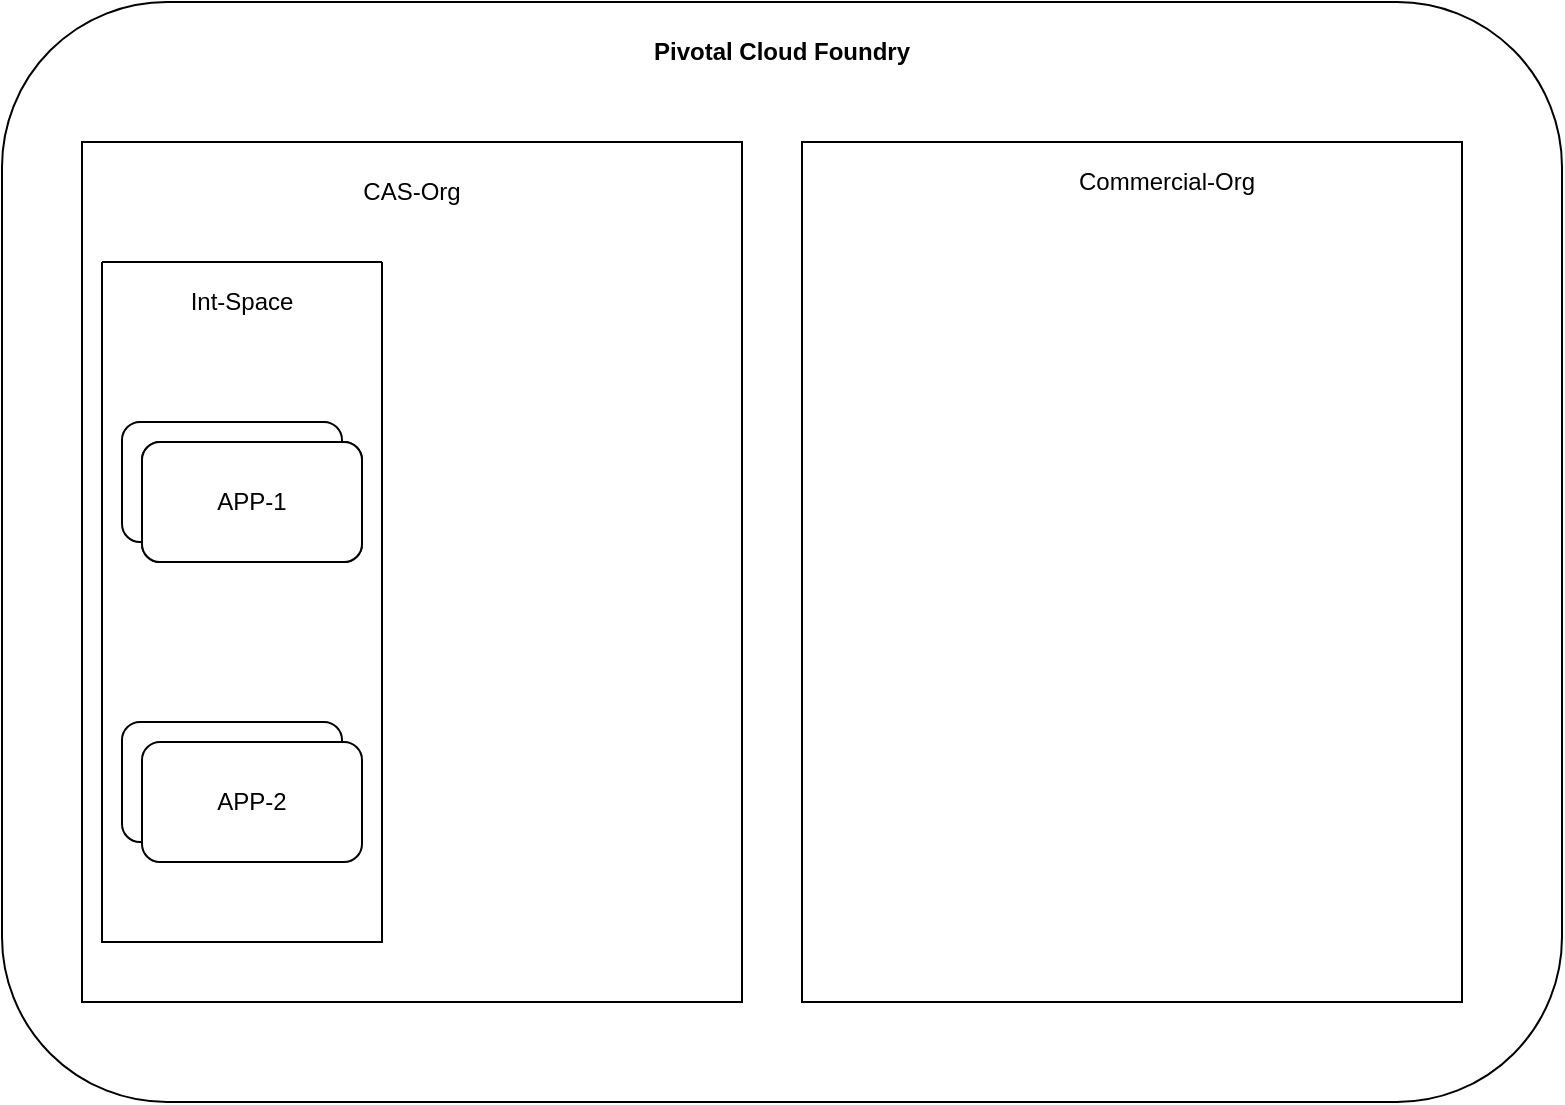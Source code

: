 <mxfile version="22.0.8" type="github">
  <diagram name="Page-1" id="c7558073-3199-34d8-9f00-42111426c3f3">
    <mxGraphModel dx="1508" dy="831" grid="1" gridSize="10" guides="1" tooltips="1" connect="1" arrows="1" fold="1" page="1" pageScale="1" pageWidth="826" pageHeight="1169" background="none" math="0" shadow="0">
      <root>
        <mxCell id="0" />
        <mxCell id="1" parent="0" />
        <mxCell id="iwQB78kQ03cVQPnhjvxc-98" value="" style="group" vertex="1" connectable="0" parent="1">
          <mxGeometry x="20" y="80" width="780" height="550" as="geometry" />
        </mxCell>
        <mxCell id="iwQB78kQ03cVQPnhjvxc-96" value="" style="rounded=1;whiteSpace=wrap;html=1;align=center;" vertex="1" parent="iwQB78kQ03cVQPnhjvxc-98">
          <mxGeometry width="780.0" height="550" as="geometry" />
        </mxCell>
        <mxCell id="iwQB78kQ03cVQPnhjvxc-97" value="&lt;b style=&quot;border-color: var(--border-color); background-color: initial;&quot;&gt;Pivotal Cloud Foundry&lt;/b&gt;" style="text;html=1;strokeColor=none;fillColor=none;align=center;verticalAlign=middle;whiteSpace=wrap;rounded=0;" vertex="1" parent="iwQB78kQ03cVQPnhjvxc-98">
          <mxGeometry x="303.971" y="10" width="172.059" height="30" as="geometry" />
        </mxCell>
        <mxCell id="iwQB78kQ03cVQPnhjvxc-107" value="" style="group" vertex="1" connectable="0" parent="iwQB78kQ03cVQPnhjvxc-98">
          <mxGeometry x="40" y="70" width="330" height="430" as="geometry" />
        </mxCell>
        <mxCell id="iwQB78kQ03cVQPnhjvxc-99" value="" style="rounded=0;whiteSpace=wrap;html=1;" vertex="1" parent="iwQB78kQ03cVQPnhjvxc-107">
          <mxGeometry width="330" height="430" as="geometry" />
        </mxCell>
        <mxCell id="iwQB78kQ03cVQPnhjvxc-105" value="CAS-Org" style="text;html=1;strokeColor=none;fillColor=none;align=center;verticalAlign=middle;whiteSpace=wrap;rounded=0;" vertex="1" parent="iwQB78kQ03cVQPnhjvxc-107">
          <mxGeometry x="135" y="10" width="60" height="30" as="geometry" />
        </mxCell>
        <mxCell id="iwQB78kQ03cVQPnhjvxc-112" value="" style="swimlane;startSize=0;" vertex="1" parent="iwQB78kQ03cVQPnhjvxc-107">
          <mxGeometry x="10" y="60" width="140" height="340" as="geometry">
            <mxRectangle x="10" y="60" width="50" height="40" as="alternateBounds" />
          </mxGeometry>
        </mxCell>
        <mxCell id="iwQB78kQ03cVQPnhjvxc-113" value="Int-Space" style="text;html=1;strokeColor=none;fillColor=none;align=center;verticalAlign=middle;whiteSpace=wrap;rounded=0;" vertex="1" parent="iwQB78kQ03cVQPnhjvxc-112">
          <mxGeometry x="30" width="80" height="40" as="geometry" />
        </mxCell>
        <mxCell id="iwQB78kQ03cVQPnhjvxc-130" value="" style="group;movable=0;resizable=0;rotatable=0;deletable=0;editable=0;locked=1;connectable=0;" vertex="1" connectable="0" parent="iwQB78kQ03cVQPnhjvxc-112">
          <mxGeometry x="10" y="80" width="130" height="80" as="geometry" />
        </mxCell>
        <mxCell id="iwQB78kQ03cVQPnhjvxc-124" value="" style="group;movable=1;resizable=1;rotatable=1;deletable=1;editable=1;locked=0;connectable=1;" vertex="1" connectable="0" parent="iwQB78kQ03cVQPnhjvxc-130">
          <mxGeometry width="120" height="70" as="geometry" />
        </mxCell>
        <mxCell id="iwQB78kQ03cVQPnhjvxc-114" value="APP-1" style="rounded=1;whiteSpace=wrap;html=1;" vertex="1" parent="iwQB78kQ03cVQPnhjvxc-124">
          <mxGeometry width="110" height="60" as="geometry" />
        </mxCell>
        <mxCell id="iwQB78kQ03cVQPnhjvxc-122" value="APP-1" style="rounded=1;whiteSpace=wrap;html=1;" vertex="1" parent="iwQB78kQ03cVQPnhjvxc-124">
          <mxGeometry x="10" y="10" width="110" height="60" as="geometry" />
        </mxCell>
        <mxCell id="iwQB78kQ03cVQPnhjvxc-125" value="" style="group;movable=1;resizable=1;rotatable=1;deletable=1;editable=1;locked=0;connectable=1;" vertex="1" connectable="0" parent="iwQB78kQ03cVQPnhjvxc-130">
          <mxGeometry x="10" y="10" width="120" height="70" as="geometry" />
        </mxCell>
        <mxCell id="iwQB78kQ03cVQPnhjvxc-126" value="APP-1" style="rounded=1;whiteSpace=wrap;html=1;" vertex="1" parent="iwQB78kQ03cVQPnhjvxc-125">
          <mxGeometry width="110" height="60" as="geometry" />
        </mxCell>
        <mxCell id="iwQB78kQ03cVQPnhjvxc-129" value="" style="group;movable=0;resizable=0;rotatable=0;deletable=0;editable=0;locked=1;connectable=0;" vertex="1" connectable="0" parent="iwQB78kQ03cVQPnhjvxc-107">
          <mxGeometry x="20" y="290" width="120" height="70" as="geometry" />
        </mxCell>
        <mxCell id="iwQB78kQ03cVQPnhjvxc-127" value="APP-1" style="rounded=1;whiteSpace=wrap;html=1;" vertex="1" parent="iwQB78kQ03cVQPnhjvxc-129">
          <mxGeometry width="110" height="60" as="geometry" />
        </mxCell>
        <mxCell id="iwQB78kQ03cVQPnhjvxc-128" value="APP-2" style="rounded=1;whiteSpace=wrap;html=1;" vertex="1" parent="iwQB78kQ03cVQPnhjvxc-129">
          <mxGeometry x="10" y="10" width="110" height="60" as="geometry" />
        </mxCell>
        <mxCell id="iwQB78kQ03cVQPnhjvxc-108" value="" style="group" vertex="1" connectable="0" parent="iwQB78kQ03cVQPnhjvxc-98">
          <mxGeometry x="400" y="70" width="330" height="430" as="geometry" />
        </mxCell>
        <mxCell id="iwQB78kQ03cVQPnhjvxc-104" value="" style="rounded=0;whiteSpace=wrap;html=1;" vertex="1" parent="iwQB78kQ03cVQPnhjvxc-108">
          <mxGeometry width="330" height="430" as="geometry" />
        </mxCell>
        <mxCell id="iwQB78kQ03cVQPnhjvxc-106" value="Commercial-Org" style="text;html=1;strokeColor=none;fillColor=none;align=center;verticalAlign=middle;whiteSpace=wrap;rounded=0;" vertex="1" parent="iwQB78kQ03cVQPnhjvxc-108">
          <mxGeometry x="135" y="10" width="95" height="20" as="geometry" />
        </mxCell>
      </root>
    </mxGraphModel>
  </diagram>
</mxfile>
